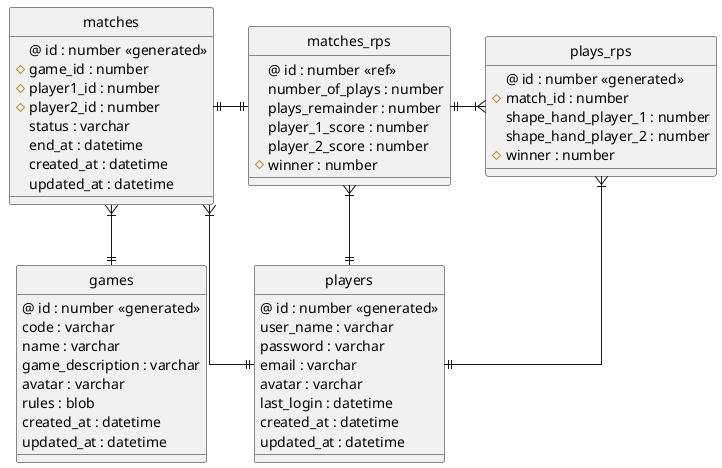 @startuml

' hide the spot
hide circle

' avoid problems with angled crows feet
skinparam linetype ortho

entity "players"{
    @ id : number <<generated>>
    user_name : varchar
    password : varchar
    email : varchar
    avatar : varchar
    last_login : datetime
    created_at : datetime
    updated_at : datetime
}

entity "games" {
    @ id : number <<generated>>
    code : varchar
    name : varchar
    game_description : varchar
    avatar : varchar
    rules : blob
    created_at : datetime
    updated_at : datetime
}

entity "matches" {
    @ id : number <<generated>>
    # game_id : number
    # player1_id : number
    # player2_id : number
    status : varchar
    end_at : datetime
    created_at : datetime
    updated_at : datetime
}

entity "matches_rps" {
    @ id : number <<ref>>
    number_of_plays : number
    plays_remainder : number
    player_1_score : number
    player_2_score : number
    # winner : number
}

entity "plays_rps" {
    @ id : number <<generated>>
    # match_id : number
    shape_hand_player_1 : number
    shape_hand_player_2 : number
    # winner : number
}

"matches" }|--|| "players"
"matches" }|--|| "games"
"matches" ||-|| "matches_rps"
"matches_rps" ||-|{ "plays_rps"
"matches_rps" }|--|| "players"
"plays_rps" }|--|| "players"

@enduml
